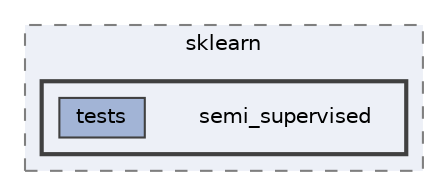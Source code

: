 digraph "/home/jam/Research/IRES-2025/dev/src/llm-scripts/testing/hypothesis-testing/hyp-env/lib/python3.12/site-packages/sklearn/semi_supervised"
{
 // LATEX_PDF_SIZE
  bgcolor="transparent";
  edge [fontname=Helvetica,fontsize=10,labelfontname=Helvetica,labelfontsize=10];
  node [fontname=Helvetica,fontsize=10,shape=box,height=0.2,width=0.4];
  compound=true
  subgraph clusterdir_95412a8f6746b9685e089ed9447bfec4 {
    graph [ bgcolor="#edf0f7", pencolor="grey50", label="sklearn", fontname=Helvetica,fontsize=10 style="filled,dashed", URL="dir_95412a8f6746b9685e089ed9447bfec4.html",tooltip=""]
  subgraph clusterdir_b1b98c945728ba6842e7ad98ad1eb79a {
    graph [ bgcolor="#edf0f7", pencolor="grey25", label="", fontname=Helvetica,fontsize=10 style="filled,bold", URL="dir_b1b98c945728ba6842e7ad98ad1eb79a.html",tooltip=""]
    dir_b1b98c945728ba6842e7ad98ad1eb79a [shape=plaintext, label="semi_supervised"];
  dir_306b52ceea99f2c834a0537d08bd0111 [label="tests", fillcolor="#a2b4d6", color="grey25", style="filled", URL="dir_306b52ceea99f2c834a0537d08bd0111.html",tooltip=""];
  }
  }
}
